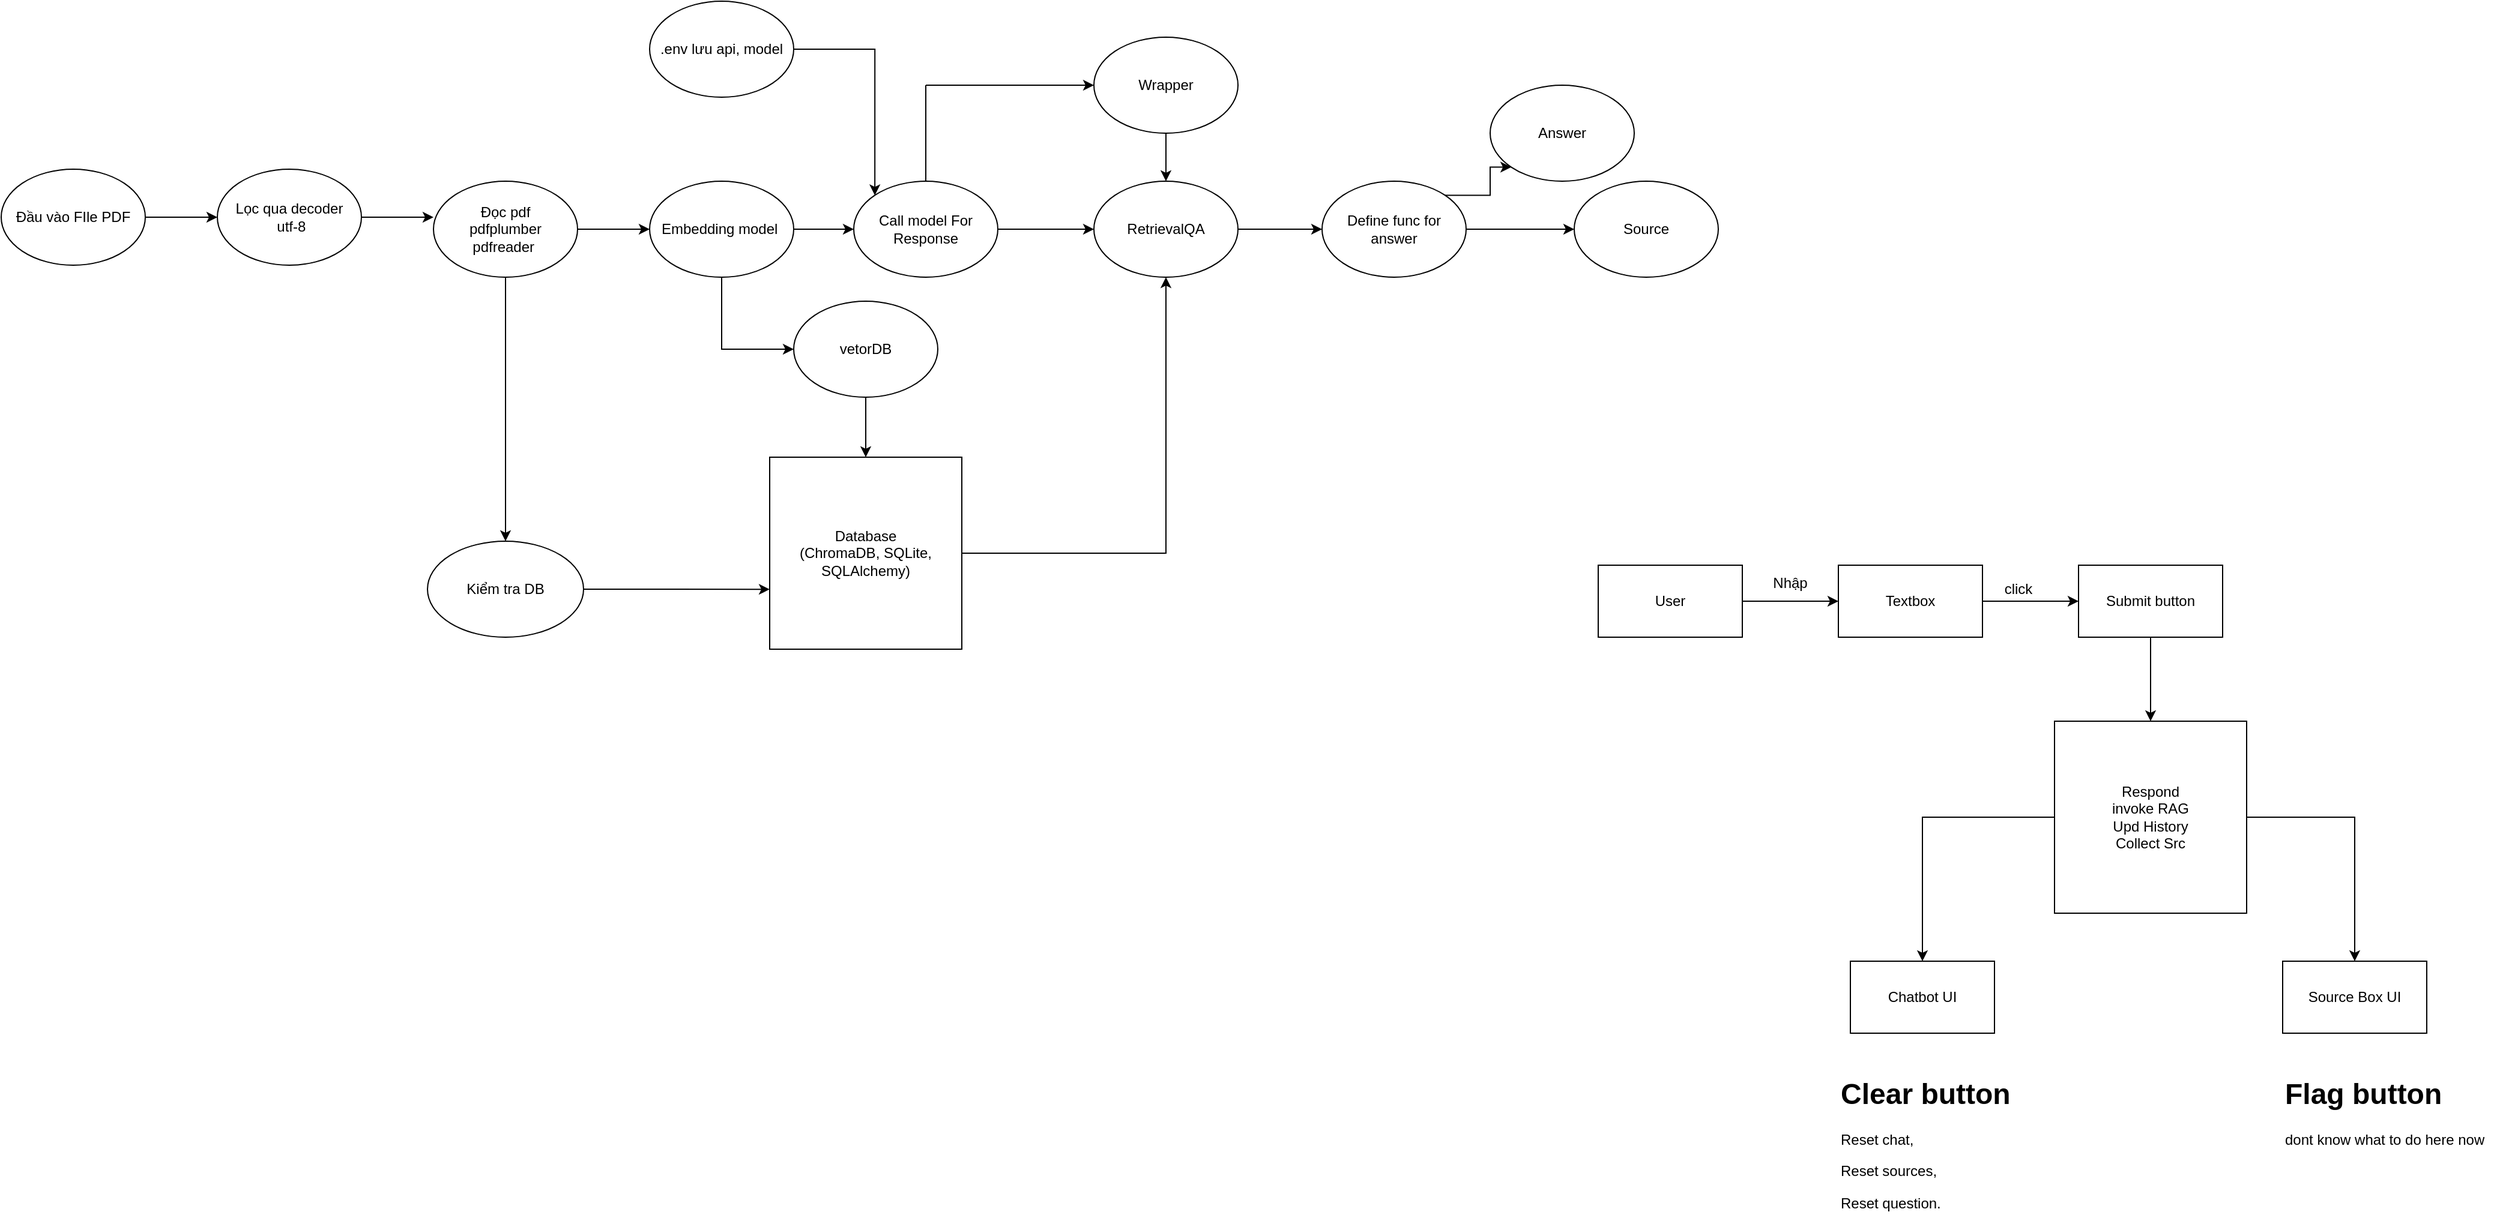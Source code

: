 <mxfile version="28.2.4">
  <diagram name="Trang-1" id="G7Xoiidab_qgMWEizpXd">
    <mxGraphModel dx="1826" dy="343" grid="1" gridSize="10" guides="1" tooltips="1" connect="1" arrows="1" fold="1" page="0" pageScale="1" pageWidth="827" pageHeight="1169" math="0" shadow="0">
      <root>
        <mxCell id="0" />
        <mxCell id="1" parent="0" />
        <mxCell id="H2Xq3nzaXT5pQX02Xz_h-6" style="edgeStyle=orthogonalEdgeStyle;rounded=0;orthogonalLoop=1;jettySize=auto;html=1;exitX=0.5;exitY=1;exitDx=0;exitDy=0;" edge="1" parent="1" source="H2Xq3nzaXT5pQX02Xz_h-1" target="H2Xq3nzaXT5pQX02Xz_h-5">
          <mxGeometry relative="1" as="geometry" />
        </mxCell>
        <mxCell id="H2Xq3nzaXT5pQX02Xz_h-23" style="edgeStyle=orthogonalEdgeStyle;rounded=0;orthogonalLoop=1;jettySize=auto;html=1;entryX=0;entryY=0.5;entryDx=0;entryDy=0;" edge="1" parent="1" source="H2Xq3nzaXT5pQX02Xz_h-1" target="H2Xq3nzaXT5pQX02Xz_h-2">
          <mxGeometry relative="1" as="geometry" />
        </mxCell>
        <mxCell id="H2Xq3nzaXT5pQX02Xz_h-1" value="Đọc pdf&lt;div&gt;pdfplumber&lt;/div&gt;&lt;div&gt;pdfreader&amp;nbsp;&lt;/div&gt;" style="ellipse;whiteSpace=wrap;html=1;" vertex="1" parent="1">
          <mxGeometry x="80" y="560" width="120" height="80" as="geometry" />
        </mxCell>
        <mxCell id="H2Xq3nzaXT5pQX02Xz_h-13" style="edgeStyle=orthogonalEdgeStyle;rounded=0;orthogonalLoop=1;jettySize=auto;html=1;entryX=0;entryY=0.5;entryDx=0;entryDy=0;" edge="1" parent="1" source="H2Xq3nzaXT5pQX02Xz_h-2" target="H2Xq3nzaXT5pQX02Xz_h-10">
          <mxGeometry relative="1" as="geometry" />
        </mxCell>
        <mxCell id="H2Xq3nzaXT5pQX02Xz_h-20" style="edgeStyle=orthogonalEdgeStyle;rounded=0;orthogonalLoop=1;jettySize=auto;html=1;entryX=0;entryY=0.5;entryDx=0;entryDy=0;" edge="1" parent="1" source="H2Xq3nzaXT5pQX02Xz_h-2" target="H2Xq3nzaXT5pQX02Xz_h-15">
          <mxGeometry relative="1" as="geometry" />
        </mxCell>
        <mxCell id="H2Xq3nzaXT5pQX02Xz_h-2" value="Embedding model&amp;nbsp;" style="ellipse;whiteSpace=wrap;html=1;" vertex="1" parent="1">
          <mxGeometry x="260" y="560" width="120" height="80" as="geometry" />
        </mxCell>
        <mxCell id="H2Xq3nzaXT5pQX02Xz_h-5" value="Kiểm tra DB" style="ellipse;whiteSpace=wrap;html=1;" vertex="1" parent="1">
          <mxGeometry x="75" y="860" width="130" height="80" as="geometry" />
        </mxCell>
        <mxCell id="H2Xq3nzaXT5pQX02Xz_h-26" style="edgeStyle=orthogonalEdgeStyle;rounded=0;orthogonalLoop=1;jettySize=auto;html=1;entryX=0.5;entryY=1;entryDx=0;entryDy=0;" edge="1" parent="1" source="H2Xq3nzaXT5pQX02Xz_h-7" target="H2Xq3nzaXT5pQX02Xz_h-24">
          <mxGeometry relative="1" as="geometry" />
        </mxCell>
        <mxCell id="H2Xq3nzaXT5pQX02Xz_h-7" value="Database&lt;div&gt;(ChromaDB, SQLite, SQLAlchemy)&lt;/div&gt;" style="whiteSpace=wrap;html=1;aspect=fixed;" vertex="1" parent="1">
          <mxGeometry x="360" y="790" width="160" height="160" as="geometry" />
        </mxCell>
        <mxCell id="H2Xq3nzaXT5pQX02Xz_h-10" value="vetorDB" style="ellipse;whiteSpace=wrap;html=1;" vertex="1" parent="1">
          <mxGeometry x="380" y="660" width="120" height="80" as="geometry" />
        </mxCell>
        <mxCell id="H2Xq3nzaXT5pQX02Xz_h-14" style="edgeStyle=orthogonalEdgeStyle;rounded=0;orthogonalLoop=1;jettySize=auto;html=1;entryX=0;entryY=0.688;entryDx=0;entryDy=0;entryPerimeter=0;" edge="1" parent="1" source="H2Xq3nzaXT5pQX02Xz_h-5" target="H2Xq3nzaXT5pQX02Xz_h-7">
          <mxGeometry relative="1" as="geometry" />
        </mxCell>
        <mxCell id="H2Xq3nzaXT5pQX02Xz_h-25" style="edgeStyle=orthogonalEdgeStyle;rounded=0;orthogonalLoop=1;jettySize=auto;html=1;entryX=0;entryY=0.5;entryDx=0;entryDy=0;" edge="1" parent="1" source="H2Xq3nzaXT5pQX02Xz_h-15" target="H2Xq3nzaXT5pQX02Xz_h-24">
          <mxGeometry relative="1" as="geometry" />
        </mxCell>
        <mxCell id="H2Xq3nzaXT5pQX02Xz_h-15" value="Call model For Response" style="ellipse;whiteSpace=wrap;html=1;" vertex="1" parent="1">
          <mxGeometry x="430" y="560" width="120" height="80" as="geometry" />
        </mxCell>
        <mxCell id="H2Xq3nzaXT5pQX02Xz_h-16" value="Lọc qua decoder&lt;div&gt;&amp;nbsp;utf-8&lt;/div&gt;" style="ellipse;whiteSpace=wrap;html=1;" vertex="1" parent="1">
          <mxGeometry x="-100" y="550" width="120" height="80" as="geometry" />
        </mxCell>
        <mxCell id="H2Xq3nzaXT5pQX02Xz_h-21" style="edgeStyle=orthogonalEdgeStyle;rounded=0;orthogonalLoop=1;jettySize=auto;html=1;entryX=0;entryY=0.5;entryDx=0;entryDy=0;" edge="1" parent="1" source="H2Xq3nzaXT5pQX02Xz_h-18" target="H2Xq3nzaXT5pQX02Xz_h-16">
          <mxGeometry relative="1" as="geometry" />
        </mxCell>
        <mxCell id="H2Xq3nzaXT5pQX02Xz_h-18" value="Đầu vào FIle PDF" style="ellipse;whiteSpace=wrap;html=1;" vertex="1" parent="1">
          <mxGeometry x="-280" y="550" width="120" height="80" as="geometry" />
        </mxCell>
        <mxCell id="H2Xq3nzaXT5pQX02Xz_h-22" style="edgeStyle=orthogonalEdgeStyle;rounded=0;orthogonalLoop=1;jettySize=auto;html=1;entryX=0;entryY=0.375;entryDx=0;entryDy=0;entryPerimeter=0;" edge="1" parent="1" source="H2Xq3nzaXT5pQX02Xz_h-16" target="H2Xq3nzaXT5pQX02Xz_h-1">
          <mxGeometry relative="1" as="geometry" />
        </mxCell>
        <mxCell id="H2Xq3nzaXT5pQX02Xz_h-30" style="edgeStyle=orthogonalEdgeStyle;rounded=0;orthogonalLoop=1;jettySize=auto;html=1;entryX=0;entryY=0.5;entryDx=0;entryDy=0;" edge="1" parent="1" source="H2Xq3nzaXT5pQX02Xz_h-24" target="H2Xq3nzaXT5pQX02Xz_h-29">
          <mxGeometry relative="1" as="geometry" />
        </mxCell>
        <mxCell id="H2Xq3nzaXT5pQX02Xz_h-24" value="RetrievalQA" style="ellipse;whiteSpace=wrap;html=1;" vertex="1" parent="1">
          <mxGeometry x="630" y="560" width="120" height="80" as="geometry" />
        </mxCell>
        <mxCell id="H2Xq3nzaXT5pQX02Xz_h-28" style="edgeStyle=orthogonalEdgeStyle;rounded=0;orthogonalLoop=1;jettySize=auto;html=1;entryX=0.5;entryY=0;entryDx=0;entryDy=0;" edge="1" parent="1" source="H2Xq3nzaXT5pQX02Xz_h-27" target="H2Xq3nzaXT5pQX02Xz_h-24">
          <mxGeometry relative="1" as="geometry" />
        </mxCell>
        <mxCell id="H2Xq3nzaXT5pQX02Xz_h-27" value="Wrapper" style="ellipse;whiteSpace=wrap;html=1;" vertex="1" parent="1">
          <mxGeometry x="630" y="440" width="120" height="80" as="geometry" />
        </mxCell>
        <mxCell id="H2Xq3nzaXT5pQX02Xz_h-47" style="edgeStyle=orthogonalEdgeStyle;rounded=0;orthogonalLoop=1;jettySize=auto;html=1;" edge="1" parent="1" source="H2Xq3nzaXT5pQX02Xz_h-29" target="H2Xq3nzaXT5pQX02Xz_h-46">
          <mxGeometry relative="1" as="geometry" />
        </mxCell>
        <mxCell id="H2Xq3nzaXT5pQX02Xz_h-49" style="edgeStyle=orthogonalEdgeStyle;rounded=0;orthogonalLoop=1;jettySize=auto;html=1;exitX=1;exitY=0;exitDx=0;exitDy=0;entryX=0;entryY=1;entryDx=0;entryDy=0;" edge="1" parent="1" source="H2Xq3nzaXT5pQX02Xz_h-29" target="H2Xq3nzaXT5pQX02Xz_h-48">
          <mxGeometry relative="1" as="geometry" />
        </mxCell>
        <mxCell id="H2Xq3nzaXT5pQX02Xz_h-29" value="Define func for answer" style="ellipse;whiteSpace=wrap;html=1;" vertex="1" parent="1">
          <mxGeometry x="820" y="560" width="120" height="80" as="geometry" />
        </mxCell>
        <mxCell id="H2Xq3nzaXT5pQX02Xz_h-33" value="" style="endArrow=none;html=1;rounded=0;exitX=0.5;exitY=0;exitDx=0;exitDy=0;" edge="1" parent="1" source="H2Xq3nzaXT5pQX02Xz_h-15">
          <mxGeometry width="50" height="50" relative="1" as="geometry">
            <mxPoint x="870" y="830" as="sourcePoint" />
            <mxPoint x="490" y="480" as="targetPoint" />
          </mxGeometry>
        </mxCell>
        <mxCell id="H2Xq3nzaXT5pQX02Xz_h-34" value="" style="endArrow=classic;html=1;rounded=0;entryX=0;entryY=0.5;entryDx=0;entryDy=0;" edge="1" parent="1" target="H2Xq3nzaXT5pQX02Xz_h-27">
          <mxGeometry width="50" height="50" relative="1" as="geometry">
            <mxPoint x="490" y="480" as="sourcePoint" />
            <mxPoint x="920" y="780" as="targetPoint" />
          </mxGeometry>
        </mxCell>
        <mxCell id="H2Xq3nzaXT5pQX02Xz_h-37" style="edgeStyle=orthogonalEdgeStyle;rounded=0;orthogonalLoop=1;jettySize=auto;html=1;" edge="1" parent="1" source="H2Xq3nzaXT5pQX02Xz_h-35" target="H2Xq3nzaXT5pQX02Xz_h-36">
          <mxGeometry relative="1" as="geometry" />
        </mxCell>
        <mxCell id="H2Xq3nzaXT5pQX02Xz_h-35" value="User" style="rounded=0;whiteSpace=wrap;html=1;" vertex="1" parent="1">
          <mxGeometry x="1050" y="880" width="120" height="60" as="geometry" />
        </mxCell>
        <mxCell id="H2Xq3nzaXT5pQX02Xz_h-41" style="edgeStyle=orthogonalEdgeStyle;rounded=0;orthogonalLoop=1;jettySize=auto;html=1;entryX=0;entryY=0.5;entryDx=0;entryDy=0;" edge="1" parent="1" source="H2Xq3nzaXT5pQX02Xz_h-36" target="H2Xq3nzaXT5pQX02Xz_h-40">
          <mxGeometry relative="1" as="geometry" />
        </mxCell>
        <mxCell id="H2Xq3nzaXT5pQX02Xz_h-36" value="Textbox" style="rounded=0;whiteSpace=wrap;html=1;" vertex="1" parent="1">
          <mxGeometry x="1250" y="880" width="120" height="60" as="geometry" />
        </mxCell>
        <mxCell id="H2Xq3nzaXT5pQX02Xz_h-38" value="Nhập" style="text;html=1;align=center;verticalAlign=middle;whiteSpace=wrap;rounded=0;" vertex="1" parent="1">
          <mxGeometry x="1180" y="880" width="60" height="30" as="geometry" />
        </mxCell>
        <mxCell id="H2Xq3nzaXT5pQX02Xz_h-45" style="edgeStyle=orthogonalEdgeStyle;rounded=0;orthogonalLoop=1;jettySize=auto;html=1;" edge="1" parent="1" source="H2Xq3nzaXT5pQX02Xz_h-40">
          <mxGeometry relative="1" as="geometry">
            <mxPoint x="1510" y="1010.0" as="targetPoint" />
          </mxGeometry>
        </mxCell>
        <mxCell id="H2Xq3nzaXT5pQX02Xz_h-40" value="Submit button" style="rounded=0;whiteSpace=wrap;html=1;" vertex="1" parent="1">
          <mxGeometry x="1450" y="880" width="120" height="60" as="geometry" />
        </mxCell>
        <mxCell id="H2Xq3nzaXT5pQX02Xz_h-42" value="click" style="text;html=1;align=center;verticalAlign=middle;whiteSpace=wrap;rounded=0;" vertex="1" parent="1">
          <mxGeometry x="1370" y="885" width="60" height="30" as="geometry" />
        </mxCell>
        <mxCell id="H2Xq3nzaXT5pQX02Xz_h-51" style="edgeStyle=orthogonalEdgeStyle;rounded=0;orthogonalLoop=1;jettySize=auto;html=1;entryX=0.5;entryY=0;entryDx=0;entryDy=0;" edge="1" parent="1" source="H2Xq3nzaXT5pQX02Xz_h-44" target="H2Xq3nzaXT5pQX02Xz_h-50">
          <mxGeometry relative="1" as="geometry" />
        </mxCell>
        <mxCell id="H2Xq3nzaXT5pQX02Xz_h-53" style="edgeStyle=orthogonalEdgeStyle;rounded=0;orthogonalLoop=1;jettySize=auto;html=1;entryX=0.5;entryY=0;entryDx=0;entryDy=0;" edge="1" parent="1" source="H2Xq3nzaXT5pQX02Xz_h-44" target="H2Xq3nzaXT5pQX02Xz_h-52">
          <mxGeometry relative="1" as="geometry" />
        </mxCell>
        <mxCell id="H2Xq3nzaXT5pQX02Xz_h-44" value="Respond&lt;div&gt;invoke RAG&lt;/div&gt;&lt;div&gt;Upd History&lt;/div&gt;&lt;div&gt;Collect Src&lt;/div&gt;" style="whiteSpace=wrap;html=1;aspect=fixed;" vertex="1" parent="1">
          <mxGeometry x="1430" y="1010" width="160" height="160" as="geometry" />
        </mxCell>
        <mxCell id="H2Xq3nzaXT5pQX02Xz_h-46" value="Source" style="ellipse;whiteSpace=wrap;html=1;" vertex="1" parent="1">
          <mxGeometry x="1030" y="560" width="120" height="80" as="geometry" />
        </mxCell>
        <mxCell id="H2Xq3nzaXT5pQX02Xz_h-48" value="Answer" style="ellipse;whiteSpace=wrap;html=1;" vertex="1" parent="1">
          <mxGeometry x="960" y="480" width="120" height="80" as="geometry" />
        </mxCell>
        <mxCell id="H2Xq3nzaXT5pQX02Xz_h-50" value="Chatbot UI" style="rounded=0;whiteSpace=wrap;html=1;" vertex="1" parent="1">
          <mxGeometry x="1260" y="1210" width="120" height="60" as="geometry" />
        </mxCell>
        <mxCell id="H2Xq3nzaXT5pQX02Xz_h-52" value="Source Box UI" style="rounded=0;whiteSpace=wrap;html=1;" vertex="1" parent="1">
          <mxGeometry x="1620" y="1210" width="120" height="60" as="geometry" />
        </mxCell>
        <mxCell id="H2Xq3nzaXT5pQX02Xz_h-54" value="&lt;h1 style=&quot;margin-top: 0px;&quot;&gt;Clear button&lt;/h1&gt;&lt;p&gt;Reset chat,&amp;nbsp;&lt;/p&gt;&lt;p&gt;Reset sources,&lt;/p&gt;&lt;p&gt;Reset question.&lt;/p&gt;" style="text;html=1;whiteSpace=wrap;overflow=hidden;rounded=0;" vertex="1" parent="1">
          <mxGeometry x="1250" y="1300" width="180" height="120" as="geometry" />
        </mxCell>
        <mxCell id="H2Xq3nzaXT5pQX02Xz_h-55" value="&lt;h1 style=&quot;margin-top: 0px;&quot;&gt;Flag button&lt;/h1&gt;&lt;p&gt;dont know what to do here now&lt;/p&gt;" style="text;html=1;whiteSpace=wrap;overflow=hidden;rounded=0;" vertex="1" parent="1">
          <mxGeometry x="1620" y="1300" width="180" height="120" as="geometry" />
        </mxCell>
        <mxCell id="H2Xq3nzaXT5pQX02Xz_h-57" style="edgeStyle=orthogonalEdgeStyle;rounded=0;orthogonalLoop=1;jettySize=auto;html=1;entryX=0;entryY=0;entryDx=0;entryDy=0;" edge="1" parent="1" source="H2Xq3nzaXT5pQX02Xz_h-56" target="H2Xq3nzaXT5pQX02Xz_h-15">
          <mxGeometry relative="1" as="geometry" />
        </mxCell>
        <mxCell id="H2Xq3nzaXT5pQX02Xz_h-56" value=".env lưu api, model" style="ellipse;whiteSpace=wrap;html=1;" vertex="1" parent="1">
          <mxGeometry x="260" y="410" width="120" height="80" as="geometry" />
        </mxCell>
        <mxCell id="H2Xq3nzaXT5pQX02Xz_h-59" style="edgeStyle=orthogonalEdgeStyle;rounded=0;orthogonalLoop=1;jettySize=auto;html=1;entryX=0.5;entryY=0;entryDx=0;entryDy=0;" edge="1" parent="1" source="H2Xq3nzaXT5pQX02Xz_h-10" target="H2Xq3nzaXT5pQX02Xz_h-7">
          <mxGeometry relative="1" as="geometry">
            <mxPoint x="440" y="780" as="targetPoint" />
          </mxGeometry>
        </mxCell>
      </root>
    </mxGraphModel>
  </diagram>
</mxfile>
